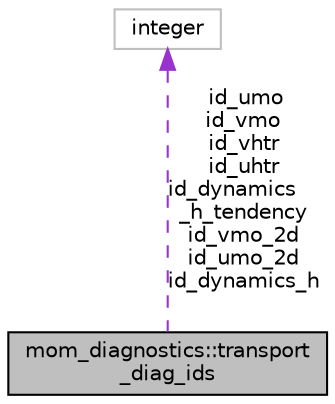 digraph "mom_diagnostics::transport_diag_ids"
{
 // INTERACTIVE_SVG=YES
 // LATEX_PDF_SIZE
  edge [fontname="Helvetica",fontsize="10",labelfontname="Helvetica",labelfontsize="10"];
  node [fontname="Helvetica",fontsize="10",shape=record];
  Node1 [label="mom_diagnostics::transport\l_diag_ids",height=0.2,width=0.4,color="black", fillcolor="grey75", style="filled", fontcolor="black",tooltip="A structure with diagnostic IDs of mass transport related diagnostics."];
  Node2 -> Node1 [dir="back",color="darkorchid3",fontsize="10",style="dashed",label=" id_umo\nid_vmo\nid_vhtr\nid_uhtr\nid_dynamics\l_h_tendency\nid_vmo_2d\nid_umo_2d\nid_dynamics_h" ,fontname="Helvetica"];
  Node2 [label="integer",height=0.2,width=0.4,color="grey75", fillcolor="white", style="filled",tooltip=" "];
}

